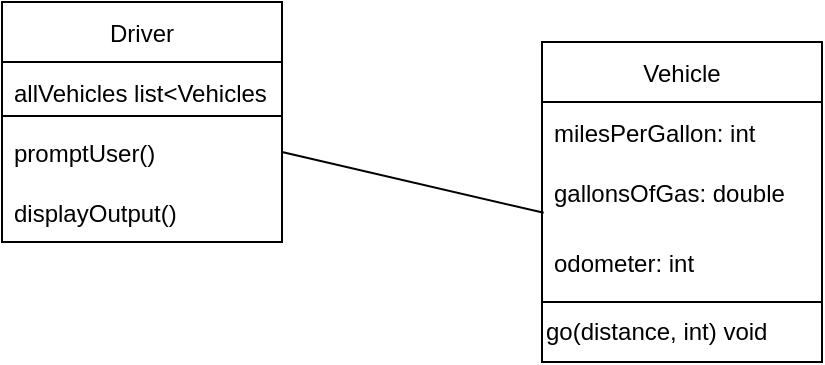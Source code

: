 <mxfile version="20.2.7" type="github"><diagram id="41jTWPV8KYSiUuYHnskE" name="Page-1"><mxGraphModel dx="1038" dy="579" grid="1" gridSize="10" guides="1" tooltips="1" connect="1" arrows="1" fold="1" page="1" pageScale="1" pageWidth="850" pageHeight="1100" math="0" shadow="0"><root><mxCell id="0"/><mxCell id="1" parent="0"/><mxCell id="0NlWasukb31JruFmwEH2-1" value="Driver" style="swimlane;fontStyle=0;childLayout=stackLayout;horizontal=1;startSize=30;horizontalStack=0;resizeParent=1;resizeParentMax=0;resizeLast=0;collapsible=1;marginBottom=0;" vertex="1" parent="1"><mxGeometry x="120" y="200" width="140" height="120" as="geometry"/></mxCell><mxCell id="0NlWasukb31JruFmwEH2-2" value="allVehicles list&lt;Vehicles" style="text;strokeColor=none;fillColor=none;align=left;verticalAlign=middle;spacingLeft=4;spacingRight=4;overflow=hidden;points=[[0,0.5],[1,0.5]];portConstraint=eastwest;rotatable=0;" vertex="1" parent="0NlWasukb31JruFmwEH2-1"><mxGeometry y="30" width="140" height="30" as="geometry"/></mxCell><mxCell id="0NlWasukb31JruFmwEH2-3" value="promptUser()" style="text;strokeColor=none;fillColor=none;align=left;verticalAlign=middle;spacingLeft=4;spacingRight=4;overflow=hidden;points=[[0,0.5],[1,0.5]];portConstraint=eastwest;rotatable=0;" vertex="1" parent="0NlWasukb31JruFmwEH2-1"><mxGeometry y="60" width="140" height="30" as="geometry"/></mxCell><mxCell id="0NlWasukb31JruFmwEH2-4" value="displayOutput()" style="text;strokeColor=none;fillColor=none;align=left;verticalAlign=middle;spacingLeft=4;spacingRight=4;overflow=hidden;points=[[0,0.5],[1,0.5]];portConstraint=eastwest;rotatable=0;" vertex="1" parent="0NlWasukb31JruFmwEH2-1"><mxGeometry y="90" width="140" height="30" as="geometry"/></mxCell><mxCell id="0NlWasukb31JruFmwEH2-5" value="" style="endArrow=none;html=1;rounded=0;" edge="1" parent="0NlWasukb31JruFmwEH2-1"><mxGeometry width="50" height="50" relative="1" as="geometry"><mxPoint y="57" as="sourcePoint"/><mxPoint x="140" y="57" as="targetPoint"/></mxGeometry></mxCell><mxCell id="0NlWasukb31JruFmwEH2-6" value="Vehicle" style="swimlane;fontStyle=0;childLayout=stackLayout;horizontal=1;startSize=30;horizontalStack=0;resizeParent=1;resizeParentMax=0;resizeLast=0;collapsible=1;marginBottom=0;strokeColor=default;" vertex="1" parent="1"><mxGeometry x="390" y="220" width="140" height="160" as="geometry"><mxRectangle x="390" y="220" width="80" height="30" as="alternateBounds"/></mxGeometry></mxCell><mxCell id="0NlWasukb31JruFmwEH2-7" value="milesPerGallon: int" style="text;strokeColor=none;fillColor=none;align=left;verticalAlign=middle;spacingLeft=4;spacingRight=4;overflow=hidden;points=[[0,0.5],[1,0.5]];portConstraint=eastwest;rotatable=0;" vertex="1" parent="0NlWasukb31JruFmwEH2-6"><mxGeometry y="30" width="140" height="30" as="geometry"/></mxCell><mxCell id="0NlWasukb31JruFmwEH2-8" value="gallonsOfGas: double" style="text;strokeColor=none;fillColor=none;align=left;verticalAlign=middle;spacingLeft=4;spacingRight=4;overflow=hidden;points=[[0,0.5],[1,0.5]];portConstraint=eastwest;rotatable=0;" vertex="1" parent="0NlWasukb31JruFmwEH2-6"><mxGeometry y="60" width="140" height="30" as="geometry"/></mxCell><mxCell id="0NlWasukb31JruFmwEH2-9" value="odometer: int" style="text;strokeColor=none;fillColor=none;align=left;verticalAlign=middle;spacingLeft=4;spacingRight=4;overflow=hidden;points=[[0,0.5],[1,0.5]];portConstraint=eastwest;rotatable=0;" vertex="1" parent="0NlWasukb31JruFmwEH2-6"><mxGeometry y="90" width="140" height="40" as="geometry"/></mxCell><mxCell id="0NlWasukb31JruFmwEH2-15" value="go(distance, int) void" style="text;html=1;strokeColor=default;fillColor=none;align=left;verticalAlign=middle;whiteSpace=wrap;rounded=0;" vertex="1" parent="0NlWasukb31JruFmwEH2-6"><mxGeometry y="130" width="140" height="30" as="geometry"/></mxCell><mxCell id="0NlWasukb31JruFmwEH2-16" value="" style="endArrow=none;html=1;rounded=0;entryX=1;entryY=0.5;entryDx=0;entryDy=0;exitX=0.006;exitY=-0.115;exitDx=0;exitDy=0;exitPerimeter=0;" edge="1" parent="1" source="0NlWasukb31JruFmwEH2-9" target="0NlWasukb31JruFmwEH2-3"><mxGeometry width="50" height="50" relative="1" as="geometry"><mxPoint x="400" y="320" as="sourcePoint"/><mxPoint x="450" y="270" as="targetPoint"/></mxGeometry></mxCell></root></mxGraphModel></diagram></mxfile>